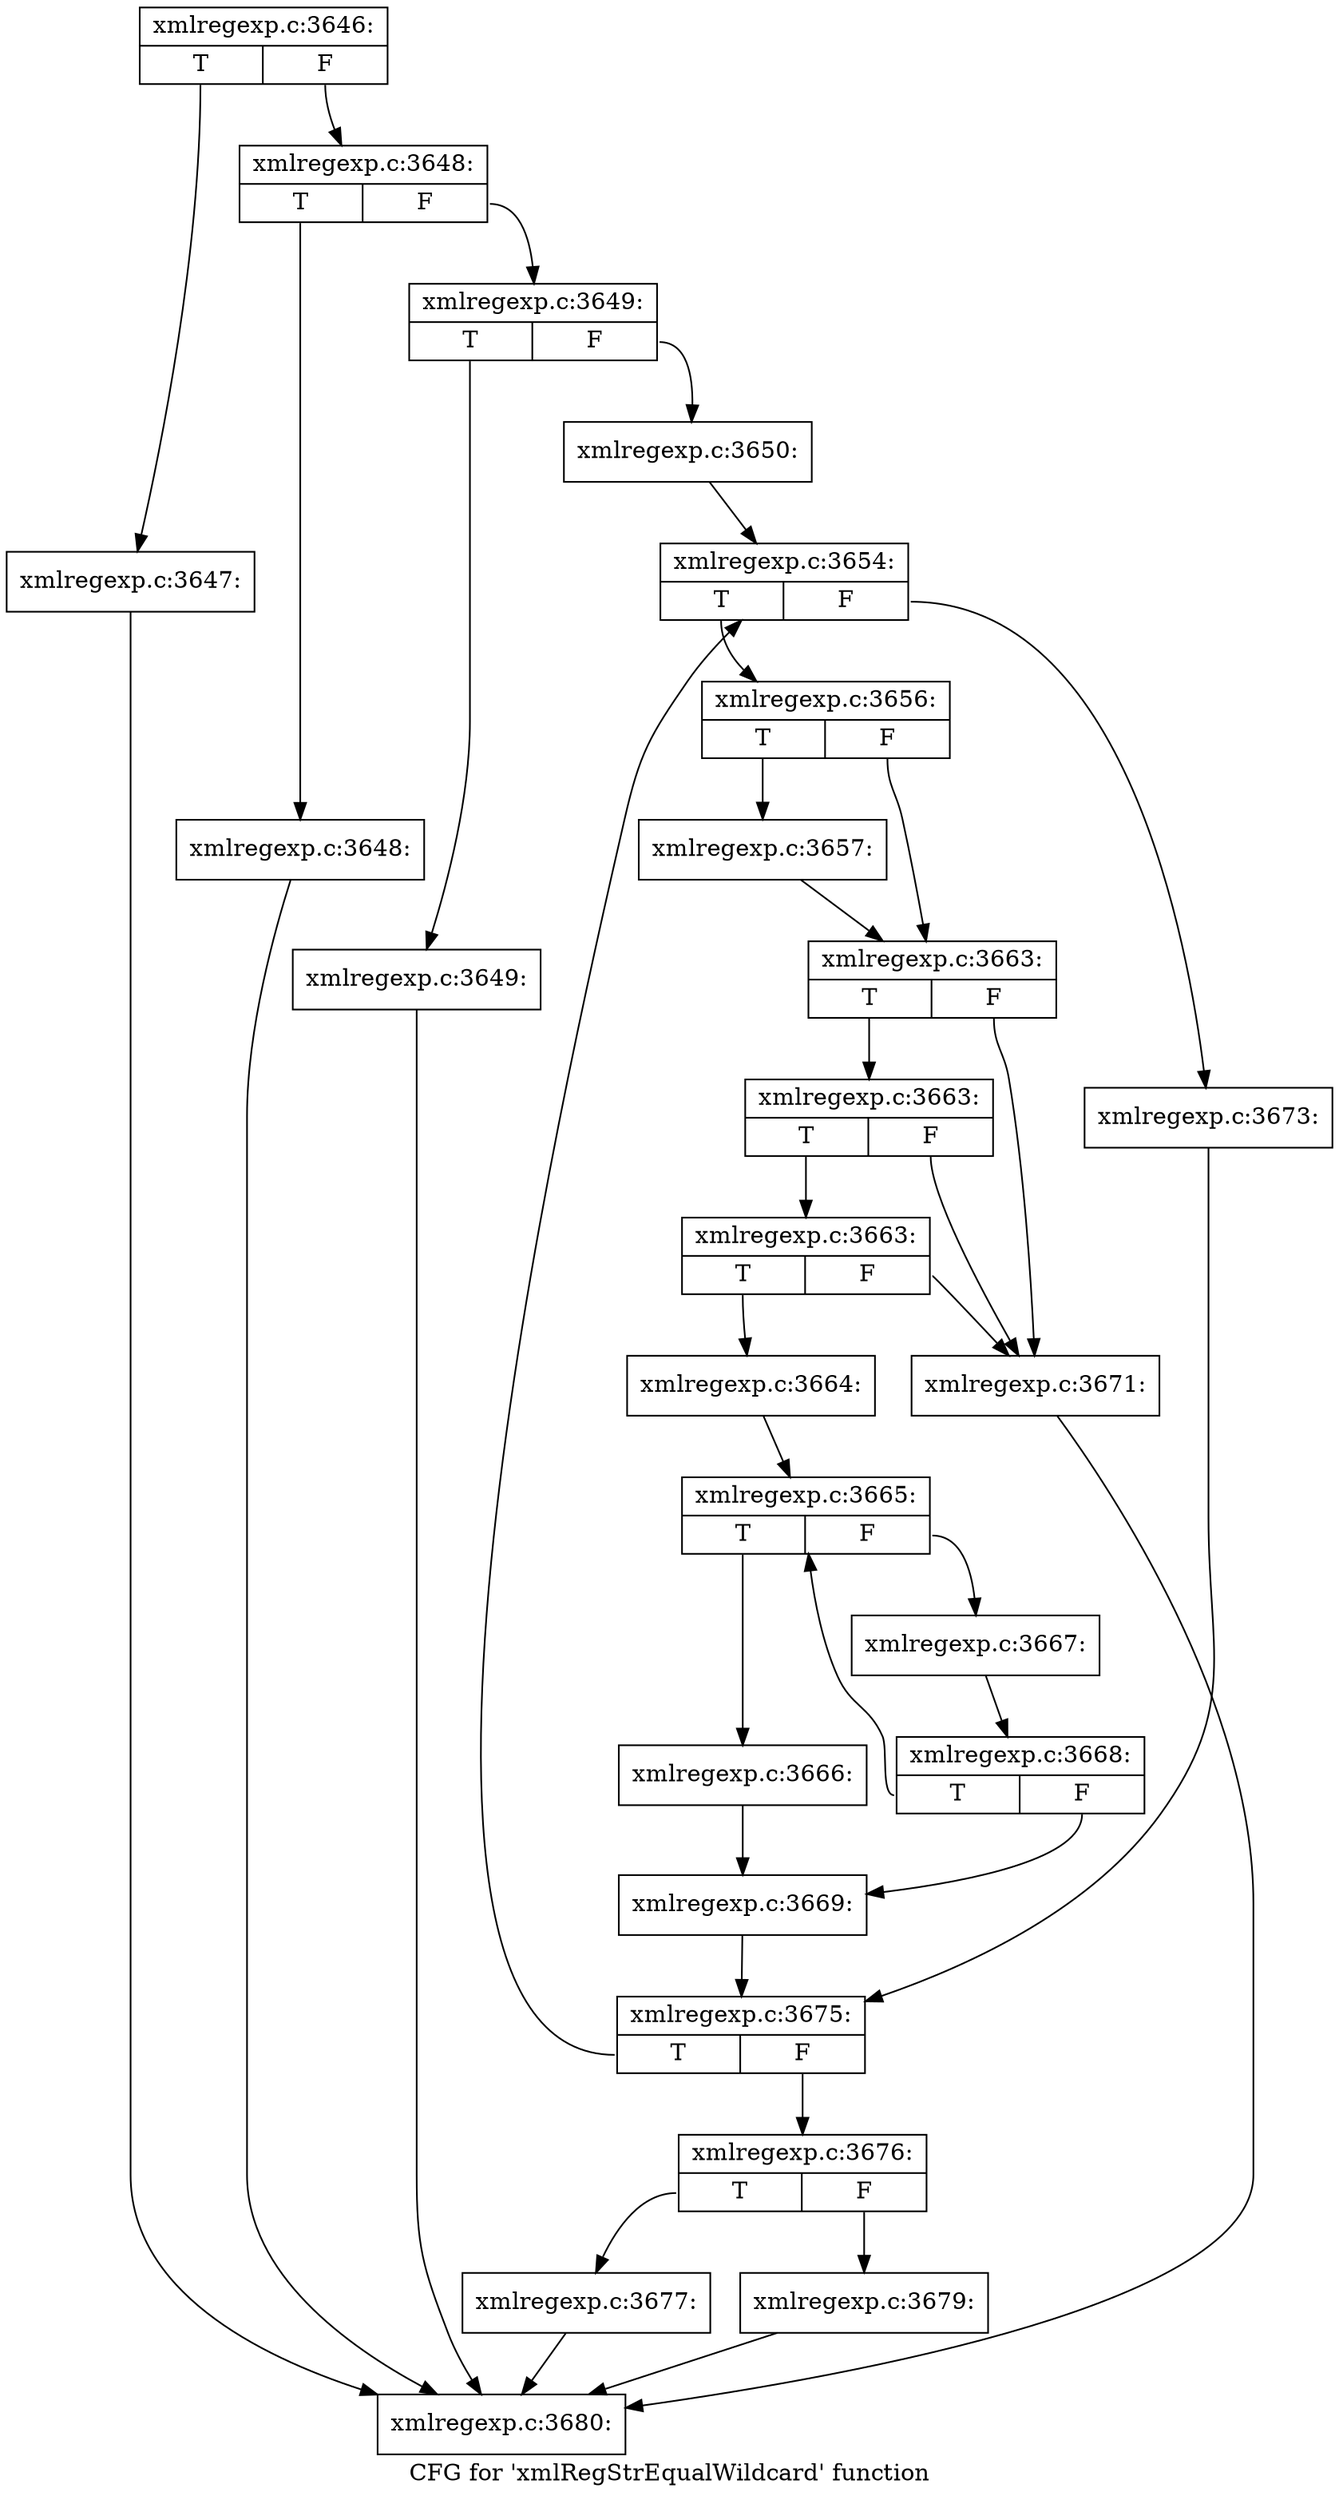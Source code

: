 digraph "CFG for 'xmlRegStrEqualWildcard' function" {
	label="CFG for 'xmlRegStrEqualWildcard' function";

	Node0x41ff890 [shape=record,label="{xmlregexp.c:3646:|{<s0>T|<s1>F}}"];
	Node0x41ff890:s0 -> Node0x41ffc50;
	Node0x41ff890:s1 -> Node0x41ffca0;
	Node0x41ffc50 [shape=record,label="{xmlregexp.c:3647:}"];
	Node0x41ffc50 -> Node0x42334b0;
	Node0x41ffca0 [shape=record,label="{xmlregexp.c:3648:|{<s0>T|<s1>F}}"];
	Node0x41ffca0:s0 -> Node0x4234080;
	Node0x41ffca0:s1 -> Node0x42340d0;
	Node0x4234080 [shape=record,label="{xmlregexp.c:3648:}"];
	Node0x4234080 -> Node0x42334b0;
	Node0x42340d0 [shape=record,label="{xmlregexp.c:3649:|{<s0>T|<s1>F}}"];
	Node0x42340d0:s0 -> Node0x4234560;
	Node0x42340d0:s1 -> Node0x42345b0;
	Node0x4234560 [shape=record,label="{xmlregexp.c:3649:}"];
	Node0x4234560 -> Node0x42334b0;
	Node0x42345b0 [shape=record,label="{xmlregexp.c:3650:}"];
	Node0x42345b0 -> Node0x4234a70;
	Node0x4234a70 [shape=record,label="{xmlregexp.c:3654:|{<s0>T|<s1>F}}"];
	Node0x4234a70:s0 -> Node0x4234da0;
	Node0x4234a70:s1 -> Node0x4234df0;
	Node0x4234da0 [shape=record,label="{xmlregexp.c:3656:|{<s0>T|<s1>F}}"];
	Node0x4234da0:s0 -> Node0x4235370;
	Node0x4234da0:s1 -> Node0x42353c0;
	Node0x4235370 [shape=record,label="{xmlregexp.c:3657:}"];
	Node0x4235370 -> Node0x42353c0;
	Node0x42353c0 [shape=record,label="{xmlregexp.c:3663:|{<s0>T|<s1>F}}"];
	Node0x42353c0:s0 -> Node0x42366f0;
	Node0x42353c0:s1 -> Node0x4236620;
	Node0x42366f0 [shape=record,label="{xmlregexp.c:3663:|{<s0>T|<s1>F}}"];
	Node0x42366f0:s0 -> Node0x4236670;
	Node0x42366f0:s1 -> Node0x4236620;
	Node0x4236670 [shape=record,label="{xmlregexp.c:3663:|{<s0>T|<s1>F}}"];
	Node0x4236670:s0 -> Node0x4236580;
	Node0x4236670:s1 -> Node0x4236620;
	Node0x4236580 [shape=record,label="{xmlregexp.c:3664:}"];
	Node0x4236580 -> Node0x4237320;
	Node0x4237320 [shape=record,label="{xmlregexp.c:3665:|{<s0>T|<s1>F}}"];
	Node0x4237320:s0 -> Node0x42375f0;
	Node0x4237320:s1 -> Node0x4237640;
	Node0x42375f0 [shape=record,label="{xmlregexp.c:3666:}"];
	Node0x42375f0 -> Node0x4237280;
	Node0x4237640 [shape=record,label="{xmlregexp.c:3667:}"];
	Node0x4237640 -> Node0x42372d0;
	Node0x42372d0 [shape=record,label="{xmlregexp.c:3668:|{<s0>T|<s1>F}}"];
	Node0x42372d0:s0 -> Node0x4237320;
	Node0x42372d0:s1 -> Node0x4237280;
	Node0x4237280 [shape=record,label="{xmlregexp.c:3669:}"];
	Node0x4237280 -> Node0x4234a20;
	Node0x4236620 [shape=record,label="{xmlregexp.c:3671:}"];
	Node0x4236620 -> Node0x42334b0;
	Node0x4234df0 [shape=record,label="{xmlregexp.c:3673:}"];
	Node0x4234df0 -> Node0x4234a20;
	Node0x4234a20 [shape=record,label="{xmlregexp.c:3675:|{<s0>T|<s1>F}}"];
	Node0x4234a20:s0 -> Node0x4234a70;
	Node0x4234a20:s1 -> Node0x42349d0;
	Node0x42349d0 [shape=record,label="{xmlregexp.c:3676:|{<s0>T|<s1>F}}"];
	Node0x42349d0:s0 -> Node0x42365d0;
	Node0x42349d0:s1 -> Node0x4238ab0;
	Node0x42365d0 [shape=record,label="{xmlregexp.c:3677:}"];
	Node0x42365d0 -> Node0x42334b0;
	Node0x4238ab0 [shape=record,label="{xmlregexp.c:3679:}"];
	Node0x4238ab0 -> Node0x42334b0;
	Node0x42334b0 [shape=record,label="{xmlregexp.c:3680:}"];
}
